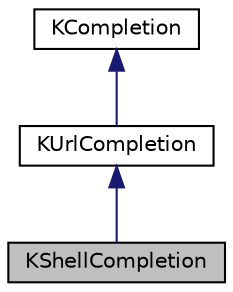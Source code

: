 digraph "KShellCompletion"
{
  edge [fontname="Helvetica",fontsize="10",labelfontname="Helvetica",labelfontsize="10"];
  node [fontname="Helvetica",fontsize="10",shape=record];
  Node0 [label="KShellCompletion",height=0.2,width=0.4,color="black", fillcolor="grey75", style="filled", fontcolor="black"];
  Node1 -> Node0 [dir="back",color="midnightblue",fontsize="10",style="solid",fontname="Helvetica"];
  Node1 [label="KUrlCompletion",height=0.2,width=0.4,color="black", fillcolor="white", style="filled",URL="$classKUrlCompletion.html",tooltip="This class does completion of URLs including user directories (~user) and environment variables..."];
  Node2 -> Node1 [dir="back",color="midnightblue",fontsize="10",style="solid",fontname="Helvetica"];
  Node2 [label="KCompletion",height=0.2,width=0.4,color="black", fillcolor="white", style="filled",URL="D:/Users/anthony/Documents/MINGW-KDE-Frameworks/frameworks/kcompletion-5.26.0/html/KCompletion.tags$classKCompletion.html"];
}
